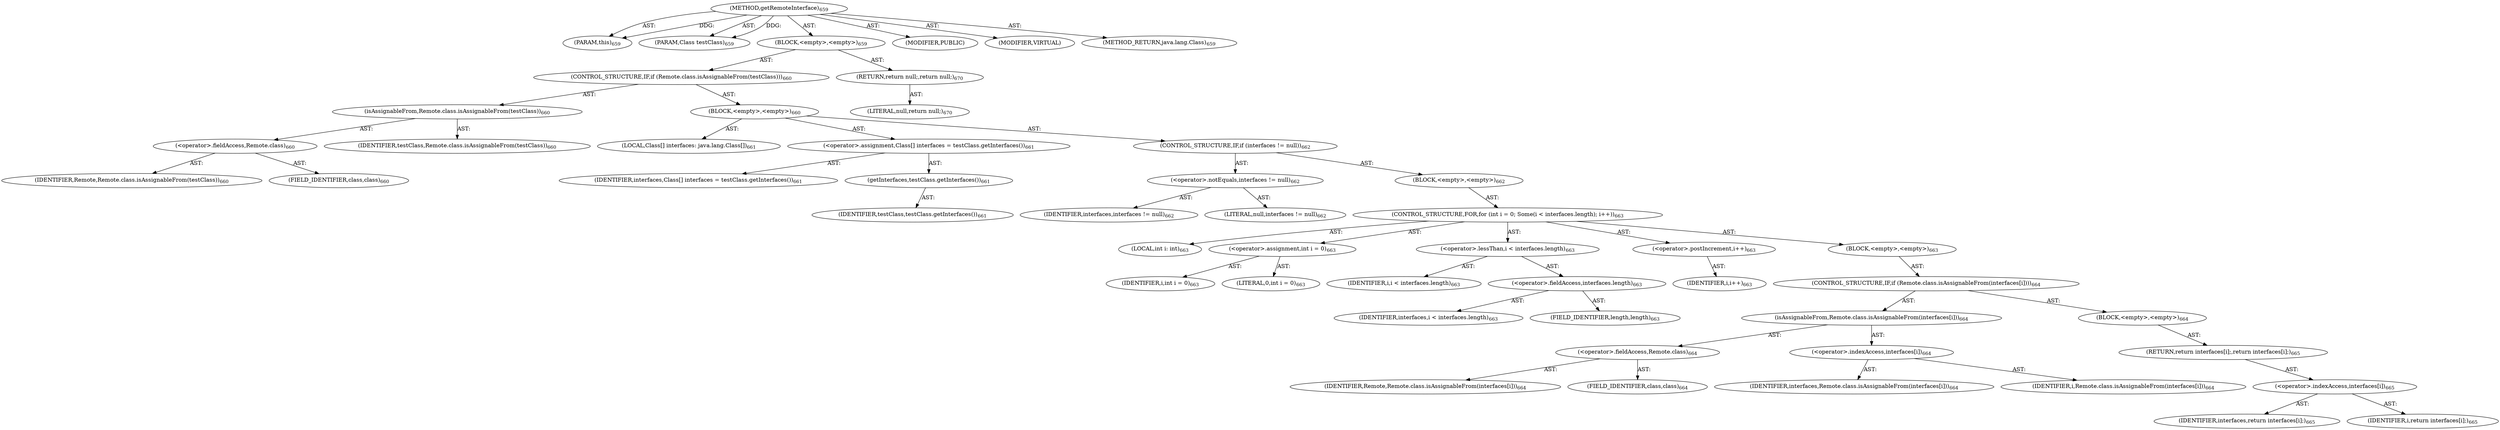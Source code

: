 digraph "getRemoteInterface" {  
"111669149740" [label = <(METHOD,getRemoteInterface)<SUB>659</SUB>> ]
"115964117064" [label = <(PARAM,this)<SUB>659</SUB>> ]
"115964117065" [label = <(PARAM,Class testClass)<SUB>659</SUB>> ]
"25769803863" [label = <(BLOCK,&lt;empty&gt;,&lt;empty&gt;)<SUB>659</SUB>> ]
"47244640296" [label = <(CONTROL_STRUCTURE,IF,if (Remote.class.isAssignableFrom(testClass)))<SUB>660</SUB>> ]
"30064771404" [label = <(isAssignableFrom,Remote.class.isAssignableFrom(testClass))<SUB>660</SUB>> ]
"30064771405" [label = <(&lt;operator&gt;.fieldAccess,Remote.class)<SUB>660</SUB>> ]
"68719477005" [label = <(IDENTIFIER,Remote,Remote.class.isAssignableFrom(testClass))<SUB>660</SUB>> ]
"55834574957" [label = <(FIELD_IDENTIFIER,class,class)<SUB>660</SUB>> ]
"68719477006" [label = <(IDENTIFIER,testClass,Remote.class.isAssignableFrom(testClass))<SUB>660</SUB>> ]
"25769803864" [label = <(BLOCK,&lt;empty&gt;,&lt;empty&gt;)<SUB>660</SUB>> ]
"94489280538" [label = <(LOCAL,Class[] interfaces: java.lang.Class[])<SUB>661</SUB>> ]
"30064771406" [label = <(&lt;operator&gt;.assignment,Class[] interfaces = testClass.getInterfaces())<SUB>661</SUB>> ]
"68719477007" [label = <(IDENTIFIER,interfaces,Class[] interfaces = testClass.getInterfaces())<SUB>661</SUB>> ]
"30064771407" [label = <(getInterfaces,testClass.getInterfaces())<SUB>661</SUB>> ]
"68719477008" [label = <(IDENTIFIER,testClass,testClass.getInterfaces())<SUB>661</SUB>> ]
"47244640297" [label = <(CONTROL_STRUCTURE,IF,if (interfaces != null))<SUB>662</SUB>> ]
"30064771408" [label = <(&lt;operator&gt;.notEquals,interfaces != null)<SUB>662</SUB>> ]
"68719477009" [label = <(IDENTIFIER,interfaces,interfaces != null)<SUB>662</SUB>> ]
"90194313278" [label = <(LITERAL,null,interfaces != null)<SUB>662</SUB>> ]
"25769803865" [label = <(BLOCK,&lt;empty&gt;,&lt;empty&gt;)<SUB>662</SUB>> ]
"47244640298" [label = <(CONTROL_STRUCTURE,FOR,for (int i = 0; Some(i &lt; interfaces.length); i++))<SUB>663</SUB>> ]
"94489280539" [label = <(LOCAL,int i: int)<SUB>663</SUB>> ]
"30064771409" [label = <(&lt;operator&gt;.assignment,int i = 0)<SUB>663</SUB>> ]
"68719477010" [label = <(IDENTIFIER,i,int i = 0)<SUB>663</SUB>> ]
"90194313279" [label = <(LITERAL,0,int i = 0)<SUB>663</SUB>> ]
"30064771410" [label = <(&lt;operator&gt;.lessThan,i &lt; interfaces.length)<SUB>663</SUB>> ]
"68719477011" [label = <(IDENTIFIER,i,i &lt; interfaces.length)<SUB>663</SUB>> ]
"30064771411" [label = <(&lt;operator&gt;.fieldAccess,interfaces.length)<SUB>663</SUB>> ]
"68719477012" [label = <(IDENTIFIER,interfaces,i &lt; interfaces.length)<SUB>663</SUB>> ]
"55834574958" [label = <(FIELD_IDENTIFIER,length,length)<SUB>663</SUB>> ]
"30064771412" [label = <(&lt;operator&gt;.postIncrement,i++)<SUB>663</SUB>> ]
"68719477013" [label = <(IDENTIFIER,i,i++)<SUB>663</SUB>> ]
"25769803866" [label = <(BLOCK,&lt;empty&gt;,&lt;empty&gt;)<SUB>663</SUB>> ]
"47244640299" [label = <(CONTROL_STRUCTURE,IF,if (Remote.class.isAssignableFrom(interfaces[i])))<SUB>664</SUB>> ]
"30064771413" [label = <(isAssignableFrom,Remote.class.isAssignableFrom(interfaces[i]))<SUB>664</SUB>> ]
"30064771414" [label = <(&lt;operator&gt;.fieldAccess,Remote.class)<SUB>664</SUB>> ]
"68719477014" [label = <(IDENTIFIER,Remote,Remote.class.isAssignableFrom(interfaces[i]))<SUB>664</SUB>> ]
"55834574959" [label = <(FIELD_IDENTIFIER,class,class)<SUB>664</SUB>> ]
"30064771415" [label = <(&lt;operator&gt;.indexAccess,interfaces[i])<SUB>664</SUB>> ]
"68719477015" [label = <(IDENTIFIER,interfaces,Remote.class.isAssignableFrom(interfaces[i]))<SUB>664</SUB>> ]
"68719477016" [label = <(IDENTIFIER,i,Remote.class.isAssignableFrom(interfaces[i]))<SUB>664</SUB>> ]
"25769803867" [label = <(BLOCK,&lt;empty&gt;,&lt;empty&gt;)<SUB>664</SUB>> ]
"146028888089" [label = <(RETURN,return interfaces[i];,return interfaces[i];)<SUB>665</SUB>> ]
"30064771416" [label = <(&lt;operator&gt;.indexAccess,interfaces[i])<SUB>665</SUB>> ]
"68719477017" [label = <(IDENTIFIER,interfaces,return interfaces[i];)<SUB>665</SUB>> ]
"68719477018" [label = <(IDENTIFIER,i,return interfaces[i];)<SUB>665</SUB>> ]
"146028888090" [label = <(RETURN,return null;,return null;)<SUB>670</SUB>> ]
"90194313280" [label = <(LITERAL,null,return null;)<SUB>670</SUB>> ]
"133143986285" [label = <(MODIFIER,PUBLIC)> ]
"133143986286" [label = <(MODIFIER,VIRTUAL)> ]
"128849018924" [label = <(METHOD_RETURN,java.lang.Class)<SUB>659</SUB>> ]
  "111669149740" -> "115964117064"  [ label = "AST: "] 
  "111669149740" -> "115964117065"  [ label = "AST: "] 
  "111669149740" -> "25769803863"  [ label = "AST: "] 
  "111669149740" -> "133143986285"  [ label = "AST: "] 
  "111669149740" -> "133143986286"  [ label = "AST: "] 
  "111669149740" -> "128849018924"  [ label = "AST: "] 
  "25769803863" -> "47244640296"  [ label = "AST: "] 
  "25769803863" -> "146028888090"  [ label = "AST: "] 
  "47244640296" -> "30064771404"  [ label = "AST: "] 
  "47244640296" -> "25769803864"  [ label = "AST: "] 
  "30064771404" -> "30064771405"  [ label = "AST: "] 
  "30064771404" -> "68719477006"  [ label = "AST: "] 
  "30064771405" -> "68719477005"  [ label = "AST: "] 
  "30064771405" -> "55834574957"  [ label = "AST: "] 
  "25769803864" -> "94489280538"  [ label = "AST: "] 
  "25769803864" -> "30064771406"  [ label = "AST: "] 
  "25769803864" -> "47244640297"  [ label = "AST: "] 
  "30064771406" -> "68719477007"  [ label = "AST: "] 
  "30064771406" -> "30064771407"  [ label = "AST: "] 
  "30064771407" -> "68719477008"  [ label = "AST: "] 
  "47244640297" -> "30064771408"  [ label = "AST: "] 
  "47244640297" -> "25769803865"  [ label = "AST: "] 
  "30064771408" -> "68719477009"  [ label = "AST: "] 
  "30064771408" -> "90194313278"  [ label = "AST: "] 
  "25769803865" -> "47244640298"  [ label = "AST: "] 
  "47244640298" -> "94489280539"  [ label = "AST: "] 
  "47244640298" -> "30064771409"  [ label = "AST: "] 
  "47244640298" -> "30064771410"  [ label = "AST: "] 
  "47244640298" -> "30064771412"  [ label = "AST: "] 
  "47244640298" -> "25769803866"  [ label = "AST: "] 
  "30064771409" -> "68719477010"  [ label = "AST: "] 
  "30064771409" -> "90194313279"  [ label = "AST: "] 
  "30064771410" -> "68719477011"  [ label = "AST: "] 
  "30064771410" -> "30064771411"  [ label = "AST: "] 
  "30064771411" -> "68719477012"  [ label = "AST: "] 
  "30064771411" -> "55834574958"  [ label = "AST: "] 
  "30064771412" -> "68719477013"  [ label = "AST: "] 
  "25769803866" -> "47244640299"  [ label = "AST: "] 
  "47244640299" -> "30064771413"  [ label = "AST: "] 
  "47244640299" -> "25769803867"  [ label = "AST: "] 
  "30064771413" -> "30064771414"  [ label = "AST: "] 
  "30064771413" -> "30064771415"  [ label = "AST: "] 
  "30064771414" -> "68719477014"  [ label = "AST: "] 
  "30064771414" -> "55834574959"  [ label = "AST: "] 
  "30064771415" -> "68719477015"  [ label = "AST: "] 
  "30064771415" -> "68719477016"  [ label = "AST: "] 
  "25769803867" -> "146028888089"  [ label = "AST: "] 
  "146028888089" -> "30064771416"  [ label = "AST: "] 
  "30064771416" -> "68719477017"  [ label = "AST: "] 
  "30064771416" -> "68719477018"  [ label = "AST: "] 
  "146028888090" -> "90194313280"  [ label = "AST: "] 
  "111669149740" -> "115964117064"  [ label = "DDG: "] 
  "111669149740" -> "115964117065"  [ label = "DDG: "] 
}
